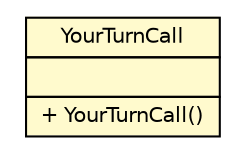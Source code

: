 #!/usr/local/bin/dot
#
# Class diagram 
# Generated by UMLGraph version R5_6 (http://www.umlgraph.org/)
#

digraph G {
	edge [fontname="Helvetica",fontsize=10,labelfontname="Helvetica",labelfontsize=10];
	node [fontname="Helvetica",fontsize=10,shape=plaintext];
	nodesep=0.25;
	ranksep=0.5;
	// Common.YourTurnCall
	c2683 [label=<<table title="Common.YourTurnCall" border="0" cellborder="1" cellspacing="0" cellpadding="2" port="p" bgcolor="lemonChiffon" href="./YourTurnCall.html">
		<tr><td><table border="0" cellspacing="0" cellpadding="1">
<tr><td align="center" balign="center"> YourTurnCall </td></tr>
		</table></td></tr>
		<tr><td><table border="0" cellspacing="0" cellpadding="1">
<tr><td align="left" balign="left">  </td></tr>
		</table></td></tr>
		<tr><td><table border="0" cellspacing="0" cellpadding="1">
<tr><td align="left" balign="left"> + YourTurnCall() </td></tr>
		</table></td></tr>
		</table>>, URL="./YourTurnCall.html", fontname="Helvetica", fontcolor="black", fontsize=10.0];
}

